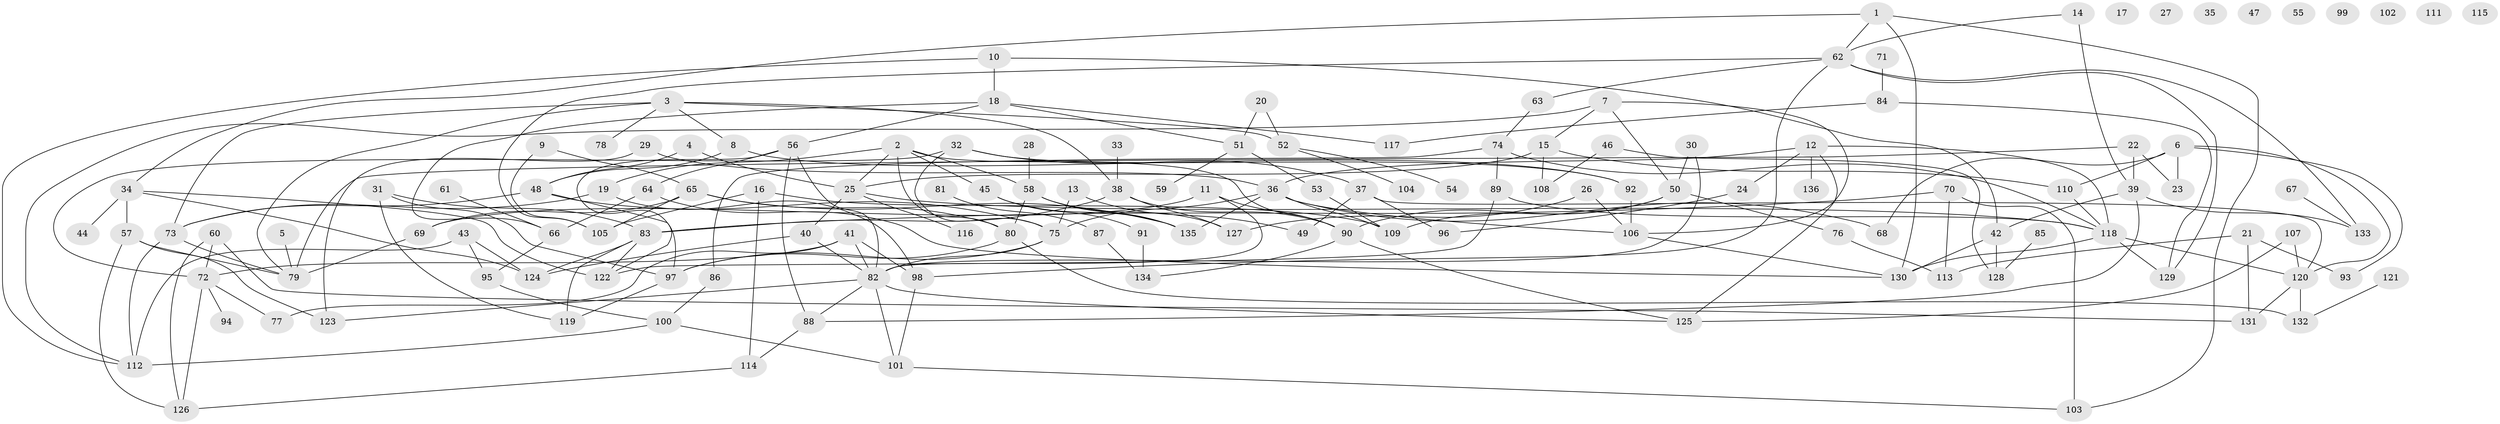 // Generated by graph-tools (version 1.1) at 2025/12/03/09/25 04:12:53]
// undirected, 136 vertices, 213 edges
graph export_dot {
graph [start="1"]
  node [color=gray90,style=filled];
  1;
  2;
  3;
  4;
  5;
  6;
  7;
  8;
  9;
  10;
  11;
  12;
  13;
  14;
  15;
  16;
  17;
  18;
  19;
  20;
  21;
  22;
  23;
  24;
  25;
  26;
  27;
  28;
  29;
  30;
  31;
  32;
  33;
  34;
  35;
  36;
  37;
  38;
  39;
  40;
  41;
  42;
  43;
  44;
  45;
  46;
  47;
  48;
  49;
  50;
  51;
  52;
  53;
  54;
  55;
  56;
  57;
  58;
  59;
  60;
  61;
  62;
  63;
  64;
  65;
  66;
  67;
  68;
  69;
  70;
  71;
  72;
  73;
  74;
  75;
  76;
  77;
  78;
  79;
  80;
  81;
  82;
  83;
  84;
  85;
  86;
  87;
  88;
  89;
  90;
  91;
  92;
  93;
  94;
  95;
  96;
  97;
  98;
  99;
  100;
  101;
  102;
  103;
  104;
  105;
  106;
  107;
  108;
  109;
  110;
  111;
  112;
  113;
  114;
  115;
  116;
  117;
  118;
  119;
  120;
  121;
  122;
  123;
  124;
  125;
  126;
  127;
  128;
  129;
  130;
  131;
  132;
  133;
  134;
  135;
  136;
  1 -- 34;
  1 -- 62;
  1 -- 103;
  1 -- 130;
  2 -- 19;
  2 -- 25;
  2 -- 45;
  2 -- 58;
  2 -- 80;
  2 -- 90;
  3 -- 8;
  3 -- 38;
  3 -- 52;
  3 -- 73;
  3 -- 78;
  3 -- 79;
  4 -- 25;
  4 -- 48;
  5 -- 79;
  6 -- 23;
  6 -- 68;
  6 -- 93;
  6 -- 110;
  6 -- 120;
  7 -- 15;
  7 -- 50;
  7 -- 106;
  7 -- 112;
  8 -- 48;
  8 -- 92;
  9 -- 65;
  9 -- 105;
  10 -- 18;
  10 -- 42;
  10 -- 112;
  11 -- 69;
  11 -- 82;
  11 -- 90;
  12 -- 24;
  12 -- 36;
  12 -- 118;
  12 -- 125;
  12 -- 136;
  13 -- 49;
  13 -- 75;
  14 -- 39;
  14 -- 62;
  15 -- 25;
  15 -- 108;
  15 -- 110;
  16 -- 105;
  16 -- 109;
  16 -- 114;
  18 -- 51;
  18 -- 56;
  18 -- 66;
  18 -- 117;
  19 -- 73;
  19 -- 98;
  20 -- 51;
  20 -- 52;
  21 -- 93;
  21 -- 113;
  21 -- 131;
  22 -- 23;
  22 -- 39;
  22 -- 79;
  24 -- 96;
  25 -- 40;
  25 -- 116;
  25 -- 118;
  26 -- 106;
  26 -- 127;
  28 -- 58;
  29 -- 36;
  29 -- 123;
  30 -- 50;
  30 -- 82;
  31 -- 83;
  31 -- 97;
  31 -- 119;
  32 -- 37;
  32 -- 72;
  32 -- 75;
  32 -- 92;
  33 -- 38;
  34 -- 44;
  34 -- 57;
  34 -- 122;
  34 -- 124;
  36 -- 68;
  36 -- 75;
  36 -- 106;
  36 -- 109;
  36 -- 135;
  37 -- 49;
  37 -- 96;
  37 -- 120;
  38 -- 83;
  38 -- 90;
  38 -- 127;
  39 -- 42;
  39 -- 88;
  39 -- 133;
  40 -- 82;
  40 -- 124;
  41 -- 72;
  41 -- 77;
  41 -- 82;
  41 -- 98;
  42 -- 128;
  42 -- 130;
  43 -- 95;
  43 -- 112;
  43 -- 124;
  45 -- 91;
  45 -- 135;
  46 -- 108;
  46 -- 128;
  48 -- 73;
  48 -- 75;
  48 -- 97;
  50 -- 76;
  50 -- 90;
  50 -- 109;
  51 -- 53;
  51 -- 59;
  52 -- 54;
  52 -- 104;
  53 -- 109;
  56 -- 64;
  56 -- 82;
  56 -- 88;
  56 -- 122;
  57 -- 79;
  57 -- 123;
  57 -- 126;
  58 -- 80;
  58 -- 127;
  58 -- 135;
  60 -- 72;
  60 -- 126;
  60 -- 131;
  61 -- 66;
  62 -- 63;
  62 -- 98;
  62 -- 105;
  62 -- 129;
  62 -- 133;
  63 -- 74;
  64 -- 66;
  64 -- 130;
  65 -- 69;
  65 -- 80;
  65 -- 105;
  65 -- 135;
  66 -- 95;
  67 -- 133;
  69 -- 79;
  70 -- 83;
  70 -- 103;
  70 -- 113;
  71 -- 84;
  72 -- 77;
  72 -- 94;
  72 -- 126;
  73 -- 79;
  73 -- 112;
  74 -- 86;
  74 -- 89;
  74 -- 118;
  75 -- 82;
  75 -- 97;
  76 -- 113;
  80 -- 97;
  80 -- 132;
  81 -- 87;
  82 -- 88;
  82 -- 101;
  82 -- 123;
  82 -- 125;
  83 -- 119;
  83 -- 122;
  83 -- 124;
  84 -- 117;
  84 -- 129;
  85 -- 128;
  86 -- 100;
  87 -- 134;
  88 -- 114;
  89 -- 118;
  89 -- 122;
  90 -- 125;
  90 -- 134;
  91 -- 134;
  92 -- 106;
  95 -- 100;
  97 -- 119;
  98 -- 101;
  100 -- 101;
  100 -- 112;
  101 -- 103;
  106 -- 130;
  107 -- 120;
  107 -- 125;
  110 -- 118;
  114 -- 126;
  118 -- 120;
  118 -- 129;
  118 -- 130;
  120 -- 131;
  120 -- 132;
  121 -- 132;
}
